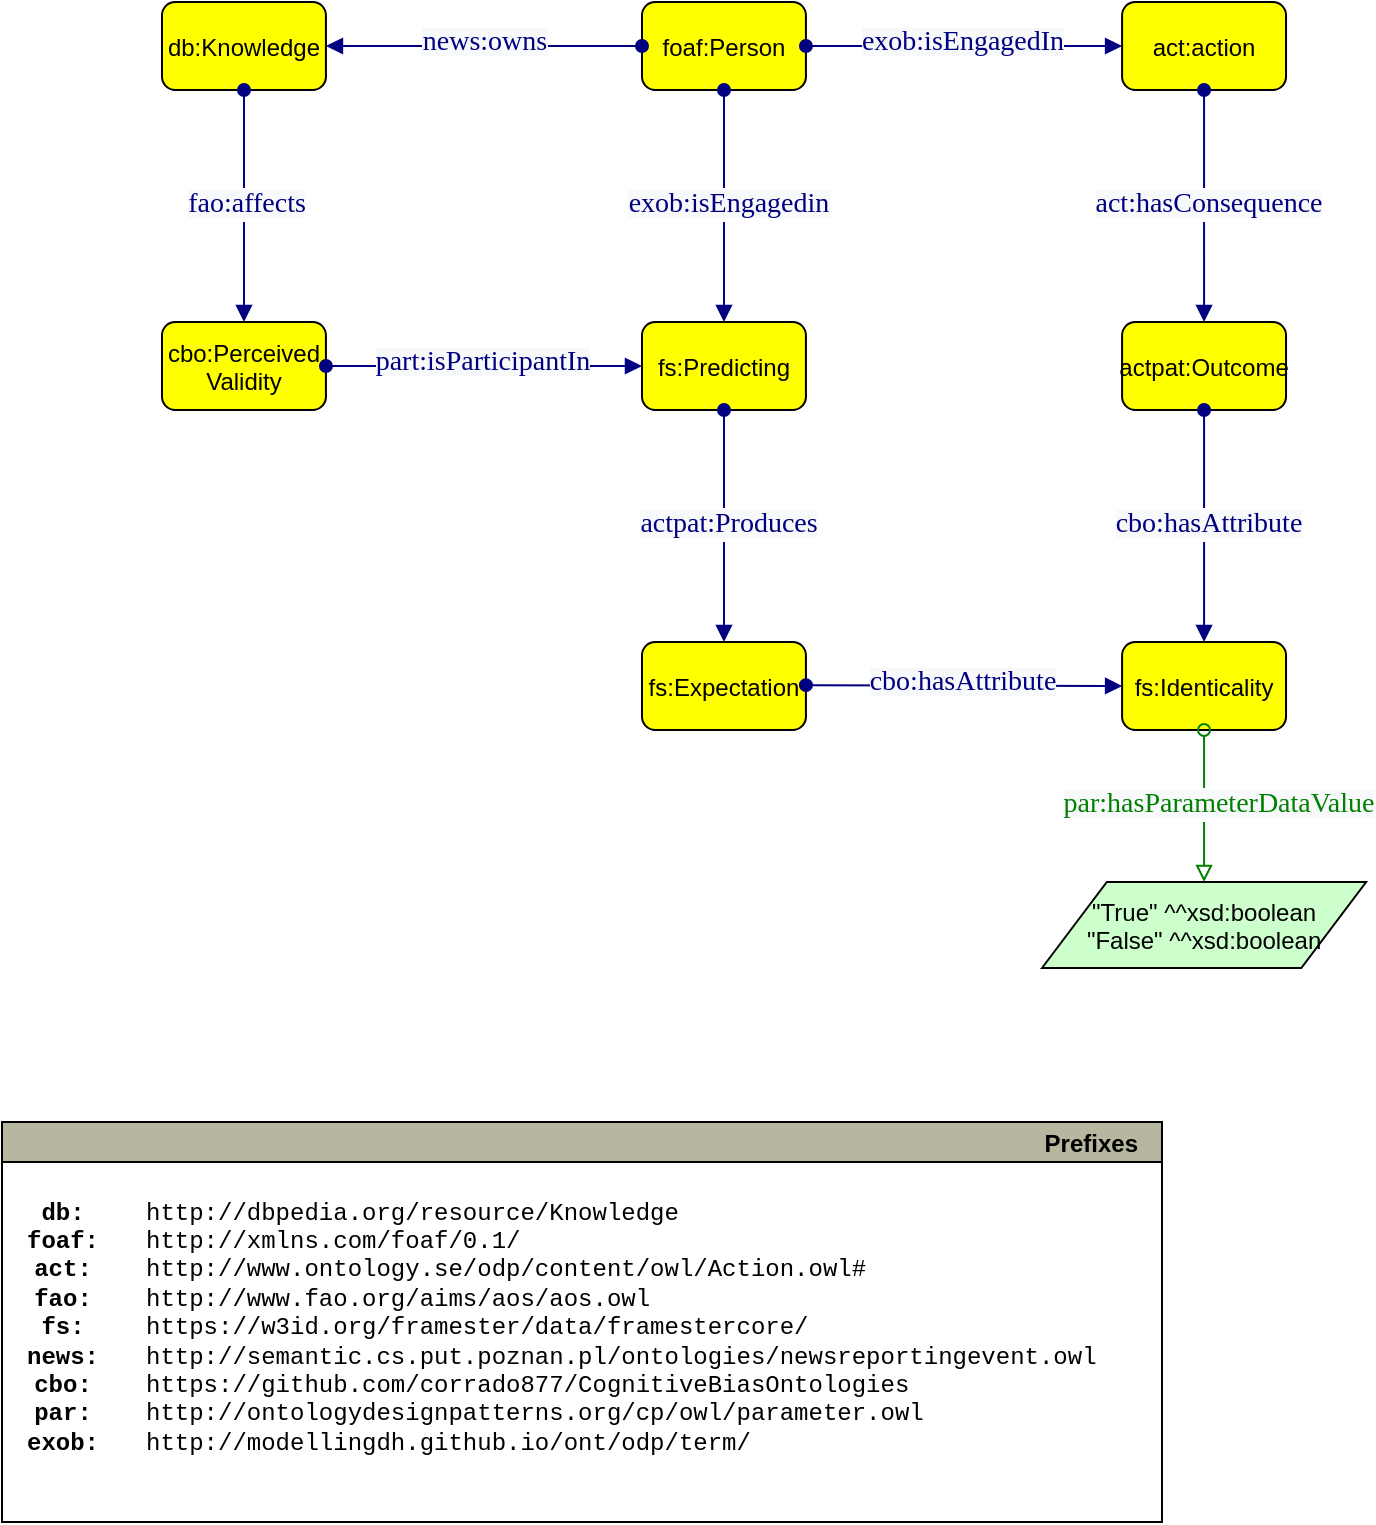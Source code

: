 <mxfile version="23.1.6" type="device">
  <diagram id="OXiOiQAXkzTa8zTB19QB" name="Pagina-1">
    <mxGraphModel dx="1120" dy="434" grid="1" gridSize="10" guides="1" tooltips="1" connect="1" arrows="1" fold="1" page="1" pageScale="1" pageWidth="827" pageHeight="1169" math="0" shadow="0">
      <root>
        <mxCell id="0" />
        <mxCell id="1" parent="0" />
        <mxCell id="ef9lrzrsXZtWb0JxOFgJ-1" value="foaf:Person" style="graphMlID=n4;shape=rect;rounded=1;arcsize=30;fillColor=#ffff00;strokeColor=#000000;strokeWidth=1.0" parent="1" vertex="1">
          <mxGeometry x="360" y="200" width="81.968" height="44" as="geometry" />
        </mxCell>
        <mxCell id="ef9lrzrsXZtWb0JxOFgJ-2" value="fs:Predicting" style="graphMlID=n4;shape=rect;rounded=1;arcsize=30;fillColor=#ffff00;strokeColor=#000000;strokeWidth=1.0" parent="1" vertex="1">
          <mxGeometry x="360" y="360" width="81.968" height="44" as="geometry" />
        </mxCell>
        <mxCell id="ef9lrzrsXZtWb0JxOFgJ-4" value="" style="graphMlID=e0;rounded=0;endArrow=block;strokeColor=#000080;strokeWidth=1.0;startArrow=oval;startFill=1;endFill=1;exitX=0.5;exitY=1;exitDx=0;exitDy=0;entryX=0.5;entryY=0;entryDx=0;entryDy=0;" parent="1" source="ef9lrzrsXZtWb0JxOFgJ-1" target="ef9lrzrsXZtWb0JxOFgJ-2" edge="1">
          <mxGeometry relative="1" as="geometry">
            <mxPoint x="414" y="300.082" as="sourcePoint" />
            <mxPoint x="565" y="300" as="targetPoint" />
          </mxGeometry>
        </mxCell>
        <mxCell id="ef9lrzrsXZtWb0JxOFgJ-5" value="&lt;span style=&quot;color: rgb(0, 0, 128); font-family: dialog; background-color: rgb(248, 249, 250);&quot;&gt;&lt;font style=&quot;font-size: 14px;&quot;&gt;exob:isEngagedin&lt;/font&gt;&lt;/span&gt;" style="text;html=1;align=center;verticalAlign=middle;resizable=0;points=[];labelBackgroundColor=#ffffff;" parent="ef9lrzrsXZtWb0JxOFgJ-4" vertex="1" connectable="0">
          <mxGeometry x="-0.017" y="2" relative="1" as="geometry">
            <mxPoint as="offset" />
          </mxGeometry>
        </mxCell>
        <mxCell id="ef9lrzrsXZtWb0JxOFgJ-6" value="" style="graphMlID=e0;rounded=0;endArrow=block;strokeColor=#000080;strokeWidth=1.0;startArrow=oval;startFill=1;endFill=1;exitX=0.5;exitY=1;exitDx=0;exitDy=0;entryX=0.5;entryY=0;entryDx=0;entryDy=0;" parent="1" source="ef9lrzrsXZtWb0JxOFgJ-2" target="ef9lrzrsXZtWb0JxOFgJ-17" edge="1">
          <mxGeometry relative="1" as="geometry">
            <mxPoint x="338" y="530.082" as="sourcePoint" />
            <mxPoint x="411" y="520" as="targetPoint" />
          </mxGeometry>
        </mxCell>
        <mxCell id="ef9lrzrsXZtWb0JxOFgJ-7" value="&lt;span style=&quot;color: rgb(0, 0, 128); font-family: dialog; background-color: rgb(248, 249, 250);&quot;&gt;&lt;font style=&quot;font-size: 14px;&quot;&gt;actpat:Produces&lt;/font&gt;&lt;/span&gt;" style="text;html=1;align=center;verticalAlign=middle;resizable=0;points=[];labelBackgroundColor=#ffffff;" parent="ef9lrzrsXZtWb0JxOFgJ-6" vertex="1" connectable="0">
          <mxGeometry x="-0.017" y="2" relative="1" as="geometry">
            <mxPoint as="offset" />
          </mxGeometry>
        </mxCell>
        <mxCell id="ef9lrzrsXZtWb0JxOFgJ-8" value="db:Knowledge" style="graphMlID=n4;shape=rect;rounded=1;arcsize=30;fillColor=#ffff00;strokeColor=#000000;strokeWidth=1.0" parent="1" vertex="1">
          <mxGeometry x="120.002" y="200" width="81.968" height="44" as="geometry" />
        </mxCell>
        <mxCell id="ef9lrzrsXZtWb0JxOFgJ-10" value="" style="graphMlID=e0;rounded=0;endArrow=block;strokeColor=#000080;strokeWidth=1.0;startArrow=oval;startFill=1;endFill=1;exitX=0;exitY=0.5;exitDx=0;exitDy=0;entryX=1;entryY=0.5;entryDx=0;entryDy=0;" parent="1" source="ef9lrzrsXZtWb0JxOFgJ-1" target="ef9lrzrsXZtWb0JxOFgJ-8" edge="1">
          <mxGeometry relative="1" as="geometry">
            <mxPoint x="340" y="230.082" as="sourcePoint" />
            <mxPoint x="491" y="230" as="targetPoint" />
          </mxGeometry>
        </mxCell>
        <mxCell id="ef9lrzrsXZtWb0JxOFgJ-11" value="&lt;span style=&quot;color: rgb(0, 0, 128); font-family: dialog; background-color: rgb(248, 249, 250);&quot;&gt;&lt;font style=&quot;font-size: 14px;&quot;&gt;news:owns&lt;/font&gt;&lt;/span&gt;" style="text;html=1;align=center;verticalAlign=middle;resizable=0;points=[];labelBackgroundColor=#ffffff;" parent="ef9lrzrsXZtWb0JxOFgJ-10" vertex="1" connectable="0">
          <mxGeometry x="-0.017" y="2" relative="1" as="geometry">
            <mxPoint x="-2" y="-4" as="offset" />
          </mxGeometry>
        </mxCell>
        <mxCell id="ef9lrzrsXZtWb0JxOFgJ-17" value="fs:Expectation" style="graphMlID=n4;shape=rect;rounded=1;arcsize=30;fillColor=#ffff00;strokeColor=#000000;strokeWidth=1.0" parent="1" vertex="1">
          <mxGeometry x="360" y="520" width="81.968" height="44" as="geometry" />
        </mxCell>
        <mxCell id="ef9lrzrsXZtWb0JxOFgJ-40" value="" style="graphMlID=e0;rounded=0;endArrow=block;strokeColor=#000080;strokeWidth=1.0;startArrow=oval;startFill=1;endFill=1;exitX=0.5;exitY=1;exitDx=0;exitDy=0;entryX=0.5;entryY=0;entryDx=0;entryDy=0;" parent="1" source="ef9lrzrsXZtWb0JxOFgJ-8" target="ef9lrzrsXZtWb0JxOFgJ-43" edge="1">
          <mxGeometry relative="1" as="geometry">
            <mxPoint x="100" y="381.582" as="sourcePoint" />
            <mxPoint x="160" y="320" as="targetPoint" />
          </mxGeometry>
        </mxCell>
        <mxCell id="ef9lrzrsXZtWb0JxOFgJ-41" value="&lt;span style=&quot;color: rgb(0, 0, 128); font-family: dialog; background-color: rgb(248, 249, 250);&quot;&gt;&lt;font style=&quot;font-size: 14px;&quot;&gt;fao:affects&lt;/font&gt;&lt;/span&gt;" style="text;html=1;align=center;verticalAlign=middle;resizable=0;points=[];labelBackgroundColor=#ffffff;" parent="ef9lrzrsXZtWb0JxOFgJ-40" vertex="1" connectable="0">
          <mxGeometry x="-0.017" y="2" relative="1" as="geometry">
            <mxPoint x="-1" as="offset" />
          </mxGeometry>
        </mxCell>
        <mxCell id="ef9lrzrsXZtWb0JxOFgJ-43" value="cbo:Perceived&#xa;Validity" style="graphMlID=n4;shape=rect;rounded=1;arcsize=30;fillColor=#ffff00;strokeColor=#000000;strokeWidth=1.0" parent="1" vertex="1">
          <mxGeometry x="120" y="360" width="81.968" height="44" as="geometry" />
        </mxCell>
        <mxCell id="ef9lrzrsXZtWb0JxOFgJ-55" value="act:action" style="graphMlID=n4;shape=rect;rounded=1;arcsize=30;fillColor=#ffff00;strokeColor=#000000;strokeWidth=1.0" parent="1" vertex="1">
          <mxGeometry x="600.048" y="200" width="81.968" height="44" as="geometry" />
        </mxCell>
        <mxCell id="ef9lrzrsXZtWb0JxOFgJ-57" value="actpat:Outcome" style="graphMlID=n4;shape=rect;rounded=1;arcsize=30;fillColor=#ffff00;strokeColor=#000000;strokeWidth=1.0" parent="1" vertex="1">
          <mxGeometry x="600.05" y="360" width="81.968" height="44" as="geometry" />
        </mxCell>
        <mxCell id="ef9lrzrsXZtWb0JxOFgJ-61" value="fs:Identicality" style="graphMlID=n4;shape=rect;rounded=1;arcsize=30;fillColor=#ffff00;strokeColor=#000000;strokeWidth=1.0" parent="1" vertex="1">
          <mxGeometry x="600.05" y="520" width="81.968" height="44" as="geometry" />
        </mxCell>
        <mxCell id="ef9lrzrsXZtWb0JxOFgJ-62" value="" style="graphMlID=e0;rounded=0;endArrow=block;strokeColor=#000080;strokeWidth=1.0;startArrow=oval;startFill=1;endFill=1;entryX=0;entryY=0.5;entryDx=0;entryDy=0;" parent="1" target="ef9lrzrsXZtWb0JxOFgJ-61" edge="1">
          <mxGeometry relative="1" as="geometry">
            <mxPoint x="441.97" y="541.582" as="sourcePoint" />
            <mxPoint x="550" y="542" as="targetPoint" />
          </mxGeometry>
        </mxCell>
        <mxCell id="ef9lrzrsXZtWb0JxOFgJ-63" value="&lt;span style=&quot;color: rgb(0, 0, 128); font-family: dialog; background-color: rgb(248, 249, 250);&quot;&gt;&lt;font style=&quot;font-size: 14px;&quot;&gt;cbo:hasAttribute&lt;/font&gt;&lt;/span&gt;" style="text;html=1;align=center;verticalAlign=middle;resizable=0;points=[];labelBackgroundColor=#ffffff;" parent="ef9lrzrsXZtWb0JxOFgJ-62" vertex="1" connectable="0">
          <mxGeometry x="-0.017" y="2" relative="1" as="geometry">
            <mxPoint as="offset" />
          </mxGeometry>
        </mxCell>
        <mxCell id="ef9lrzrsXZtWb0JxOFgJ-66" value="" style="graphMlID=e0;rounded=0;endArrow=block;strokeColor=#000080;strokeWidth=1.0;startArrow=oval;startFill=1;endFill=1;entryX=0.5;entryY=0;entryDx=0;entryDy=0;exitX=0.5;exitY=1;exitDx=0;exitDy=0;" parent="1" source="ef9lrzrsXZtWb0JxOFgJ-57" target="ef9lrzrsXZtWb0JxOFgJ-61" edge="1">
          <mxGeometry relative="1" as="geometry">
            <mxPoint x="390" y="470.082" as="sourcePoint" />
            <mxPoint x="541" y="470" as="targetPoint" />
          </mxGeometry>
        </mxCell>
        <mxCell id="ef9lrzrsXZtWb0JxOFgJ-67" value="&lt;span style=&quot;color: rgb(0, 0, 128); font-family: dialog; background-color: rgb(248, 249, 250);&quot;&gt;&lt;font style=&quot;font-size: 14px;&quot;&gt;cbo:hasAttribute&lt;/font&gt;&lt;/span&gt;" style="text;html=1;align=center;verticalAlign=middle;resizable=0;points=[];labelBackgroundColor=#ffffff;" parent="ef9lrzrsXZtWb0JxOFgJ-66" vertex="1" connectable="0">
          <mxGeometry x="-0.017" y="2" relative="1" as="geometry">
            <mxPoint as="offset" />
          </mxGeometry>
        </mxCell>
        <mxCell id="ef9lrzrsXZtWb0JxOFgJ-68" value="&quot;True&quot; ^^xsd:boolean&#xa;&quot;False&quot; ^^xsd:boolean" style="graphMlID=n6;shape=parallelogram;fillColor=#ccffcc;strokeColor=#000000;strokeWidth=1.0" parent="1" vertex="1">
          <mxGeometry x="560.0" y="640" width="162.07" height="43" as="geometry" />
        </mxCell>
        <mxCell id="ef9lrzrsXZtWb0JxOFgJ-71" value="" style="graphMlID=e2;rounded=0;endArrow=block;strokeColor=#008000;strokeWidth=1.0;startArrow=oval;startFill=0;endFill=0;entryX=0.5;entryY=0;entryDx=0;entryDy=0;exitX=0.5;exitY=1;exitDx=0;exitDy=0;" parent="1" source="ef9lrzrsXZtWb0JxOFgJ-61" target="ef9lrzrsXZtWb0JxOFgJ-68" edge="1">
          <mxGeometry relative="1" as="geometry">
            <mxPoint x="320" y="640" as="sourcePoint" />
            <mxPoint x="596.811" y="640.18" as="targetPoint" />
          </mxGeometry>
        </mxCell>
        <mxCell id="ef9lrzrsXZtWb0JxOFgJ-72" value="&lt;span style=&quot;color: rgb(0, 128, 0); font-family: dialog; background-color: rgb(248, 249, 250);&quot;&gt;&lt;font style=&quot;font-size: 14px;&quot;&gt;par:hasParameterDataValue&lt;/font&gt;&lt;/span&gt;" style="text;html=1;align=center;verticalAlign=middle;resizable=0;points=[];labelBackgroundColor=#ffffff;" parent="ef9lrzrsXZtWb0JxOFgJ-71" vertex="1" connectable="0">
          <mxGeometry x="-0.09" y="3" relative="1" as="geometry">
            <mxPoint x="4" y="2" as="offset" />
          </mxGeometry>
        </mxCell>
        <mxCell id="ef9lrzrsXZtWb0JxOFgJ-84" value="Prefixes" style="graphMlID=n0;shape=swimlane;startSize=20;fillColor=#b7b69e;strokeColor=#000000;strokeWidth=1.0;align=right;spacingRight=10;fontStyle=1" parent="1" vertex="1">
          <mxGeometry x="40" y="760" width="579.996" height="200" as="geometry" />
        </mxCell>
        <mxCell id="ef9lrzrsXZtWb0JxOFgJ-85" value="&lt;div style=&quot;&quot;&gt;&lt;b style=&quot;background-color: initial;&quot;&gt;db:&lt;/b&gt;&lt;/div&gt;&lt;b&gt;&lt;div style=&quot;&quot;&gt;&lt;b style=&quot;background-color: initial;&quot;&gt;foaf:&lt;/b&gt;&lt;/div&gt;&lt;div style=&quot;&quot;&gt;&lt;b style=&quot;background-color: initial;&quot;&gt;act:&lt;/b&gt;&lt;/div&gt;&lt;div style=&quot;&quot;&gt;&lt;b style=&quot;background-color: initial;&quot;&gt;fao:&lt;/b&gt;&lt;/div&gt;&lt;div style=&quot;&quot;&gt;&lt;b style=&quot;background-color: initial;&quot;&gt;fs:&lt;/b&gt;&lt;/div&gt;&lt;div style=&quot;&quot;&gt;&lt;b style=&quot;background-color: initial;&quot;&gt;news:&lt;/b&gt;&lt;/div&gt;&lt;div style=&quot;&quot;&gt;&lt;b style=&quot;background-color: initial;&quot;&gt;cbo:&lt;/b&gt;&lt;/div&gt;&lt;div style=&quot;&quot;&gt;&lt;b style=&quot;background-color: initial;&quot;&gt;par:&lt;/b&gt;&lt;/div&gt;&lt;div style=&quot;&quot;&gt;&lt;b style=&quot;background-color: initial;&quot;&gt;exob:&lt;/b&gt;&lt;/div&gt;&lt;div style=&quot;&quot;&gt;&lt;br&gt;&lt;/div&gt;&lt;/b&gt;" style="text;html=1;align=center;verticalAlign=middle;resizable=0;points=[];autosize=1;fontFamily=Courier New;" parent="ef9lrzrsXZtWb0JxOFgJ-84" vertex="1">
          <mxGeometry x="-0.004" y="30.0" width="60" height="160" as="geometry" />
        </mxCell>
        <mxCell id="ef9lrzrsXZtWb0JxOFgJ-86" value="&lt;div style=&quot;border-color: var(--border-color);&quot;&gt;http://dbpedia.org/resource/Knowledge&lt;/div&gt;&lt;div style=&quot;border-color: var(--border-color);&quot;&gt;http://xmlns.com/foaf/0.1/&lt;/div&gt;&lt;div style=&quot;border-color: var(--border-color);&quot;&gt;&lt;span style=&quot;border-color: var(--border-color); background-color: initial;&quot;&gt;http://www.ontology.se/odp/content/owl/Action.owl#&lt;/span&gt;&lt;br style=&quot;border-color: var(--border-color);&quot;&gt;&lt;/div&gt;&lt;div style=&quot;border-color: var(--border-color);&quot;&gt;http://www.fao.org/aims/aos/aos.owl&amp;nbsp;&lt;/div&gt;&lt;div style=&quot;border-color: var(--border-color);&quot;&gt;https://w3id.org/framester/data/framestercore/&lt;b style=&quot;background-color: initial; border-color: var(--border-color); text-align: center;&quot;&gt;&lt;span style=&quot;border-color: var(--border-color);&quot;&gt;&lt;span style=&quot;border-color: var(--border-color);&quot;&gt;&amp;nbsp; &amp;nbsp;&lt;/span&gt;&lt;/span&gt;&amp;nbsp;&lt;/b&gt;&lt;/div&gt;&lt;span style=&quot;text-align: center;&quot;&gt;http://semantic.cs.put.poznan.pl/ontologies/newsreportingevent.owl&amp;nbsp;&lt;/span&gt;&lt;b style=&quot;text-align: center; background-color: initial; border-color: var(--border-color);&quot;&gt;&lt;span style=&quot;border-color: var(--border-color);&quot;&gt;&lt;span style=&quot;border-color: var(--border-color);&quot;&gt;&amp;nbsp;&lt;/span&gt;&lt;/span&gt;&lt;/b&gt;&lt;span style=&quot;text-align: center;&quot;&gt;&lt;br&gt;&lt;/span&gt;&lt;span style=&quot;text-align: center;&quot;&gt;https://github.com/corrado877/CognitiveBiasOntologies&lt;br&gt;&lt;/span&gt;&lt;span style=&quot;text-align: center; background-color: initial; border-color: var(--border-color);&quot;&gt;&lt;span style=&quot;border-color: var(--border-color);&quot;&gt;&lt;span style=&quot;border-color: var(--border-color);&quot;&gt;http://ontologydesignpatterns.org/cp/owl/parameter.owl&amp;nbsp;&amp;nbsp;&amp;nbsp;&lt;/span&gt;&lt;/span&gt;&lt;span style=&quot;border-color: var(--border-color);&quot;&gt;&lt;span style=&quot;border-color: var(--border-color);&quot;&gt;&amp;nbsp; &amp;nbsp;&amp;nbsp;&lt;/span&gt;&lt;/span&gt;&lt;/span&gt;&lt;span style=&quot;text-align: center;&quot;&gt;&lt;br&gt;&lt;/span&gt;&lt;span style=&quot;text-align: center;&quot;&gt;http://modellingdh.github.io/ont/odp/term/&lt;/span&gt;&lt;b style=&quot;border-color: var(--border-color); text-align: center;&quot;&gt;&amp;nbsp;&lt;br&gt;&lt;br&gt;&lt;/b&gt;" style="text;html=1;align=left;verticalAlign=middle;resizable=0;points=[];autosize=1;fontFamily=Courier New;" parent="ef9lrzrsXZtWb0JxOFgJ-84" vertex="1">
          <mxGeometry x="69.996" y="30.0" width="510" height="160" as="geometry" />
        </mxCell>
        <mxCell id="gVjp6zklVfNZL52KEa9_-6" value="" style="graphMlID=e0;rounded=0;endArrow=block;strokeColor=#000080;strokeWidth=1.0;startArrow=oval;startFill=1;endFill=1;exitX=1;exitY=0.5;exitDx=0;exitDy=0;entryX=0;entryY=0.5;entryDx=0;entryDy=0;" edge="1" parent="1" source="ef9lrzrsXZtWb0JxOFgJ-43" target="ef9lrzrsXZtWb0JxOFgJ-2">
          <mxGeometry relative="1" as="geometry">
            <mxPoint x="106.42" y="541.582" as="sourcePoint" />
            <mxPoint x="257.42" y="541.5" as="targetPoint" />
          </mxGeometry>
        </mxCell>
        <mxCell id="gVjp6zklVfNZL52KEa9_-7" value="&lt;span style=&quot;color: rgb(0, 0, 128); font-family: dialog; background-color: rgb(248, 249, 250);&quot;&gt;&lt;font style=&quot;font-size: 14px;&quot;&gt;part:isParticipantIn&lt;/font&gt;&lt;/span&gt;" style="text;html=1;align=center;verticalAlign=middle;resizable=0;points=[];labelBackgroundColor=#ffffff;" vertex="1" connectable="0" parent="gVjp6zklVfNZL52KEa9_-6">
          <mxGeometry x="-0.017" y="2" relative="1" as="geometry">
            <mxPoint as="offset" />
          </mxGeometry>
        </mxCell>
        <mxCell id="gVjp6zklVfNZL52KEa9_-9" value="" style="graphMlID=e0;rounded=0;endArrow=block;strokeColor=#000080;strokeWidth=1.0;startArrow=oval;startFill=1;endFill=1;exitX=1;exitY=0.5;exitDx=0;exitDy=0;entryX=0;entryY=0.5;entryDx=0;entryDy=0;" edge="1" parent="1" source="ef9lrzrsXZtWb0JxOFgJ-1" target="ef9lrzrsXZtWb0JxOFgJ-55">
          <mxGeometry relative="1" as="geometry">
            <mxPoint x="460" y="300.082" as="sourcePoint" />
            <mxPoint x="611" y="300" as="targetPoint" />
          </mxGeometry>
        </mxCell>
        <mxCell id="gVjp6zklVfNZL52KEa9_-10" value="&lt;span style=&quot;color: rgb(0, 0, 128); font-family: dialog; background-color: rgb(248, 249, 250);&quot;&gt;&lt;font style=&quot;font-size: 14px;&quot;&gt;exob:isEngagedIn&lt;/font&gt;&lt;/span&gt;" style="text;html=1;align=center;verticalAlign=middle;resizable=0;points=[];labelBackgroundColor=#ffffff;" vertex="1" connectable="0" parent="gVjp6zklVfNZL52KEa9_-9">
          <mxGeometry x="-0.017" y="2" relative="1" as="geometry">
            <mxPoint as="offset" />
          </mxGeometry>
        </mxCell>
        <mxCell id="gVjp6zklVfNZL52KEa9_-11" value="" style="graphMlID=e0;rounded=0;endArrow=block;strokeColor=#000080;strokeWidth=1.0;startArrow=oval;startFill=1;endFill=1;exitX=0.5;exitY=1;exitDx=0;exitDy=0;entryX=0.5;entryY=0;entryDx=0;entryDy=0;" edge="1" parent="1" source="ef9lrzrsXZtWb0JxOFgJ-55" target="ef9lrzrsXZtWb0JxOFgJ-57">
          <mxGeometry relative="1" as="geometry">
            <mxPoint x="460" y="400.082" as="sourcePoint" />
            <mxPoint x="611" y="400" as="targetPoint" />
          </mxGeometry>
        </mxCell>
        <mxCell id="gVjp6zklVfNZL52KEa9_-12" value="&lt;span style=&quot;color: rgb(0, 0, 128); font-family: dialog; background-color: rgb(248, 249, 250);&quot;&gt;&lt;font style=&quot;font-size: 14px;&quot;&gt;act:hasConsequence&lt;/font&gt;&lt;/span&gt;" style="text;html=1;align=center;verticalAlign=middle;resizable=0;points=[];labelBackgroundColor=#ffffff;" vertex="1" connectable="0" parent="gVjp6zklVfNZL52KEa9_-11">
          <mxGeometry x="-0.017" y="2" relative="1" as="geometry">
            <mxPoint as="offset" />
          </mxGeometry>
        </mxCell>
      </root>
    </mxGraphModel>
  </diagram>
</mxfile>
